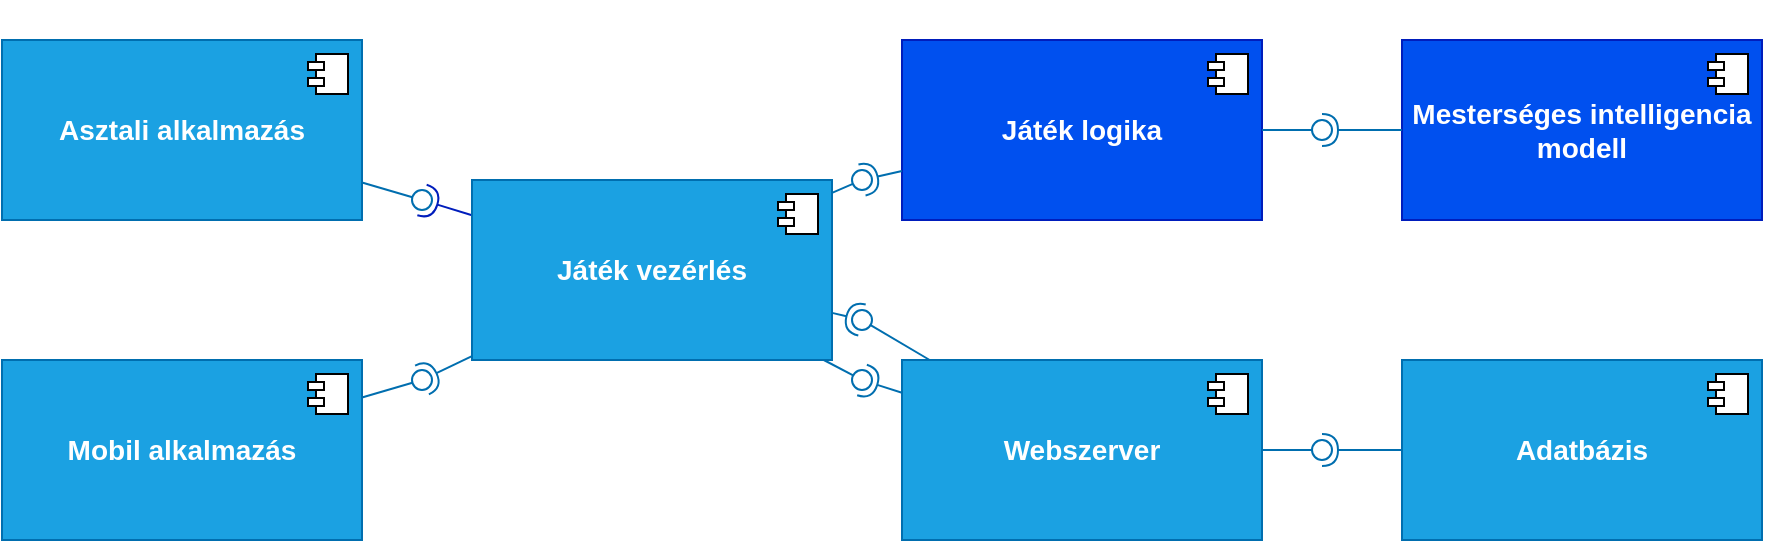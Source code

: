 <mxfile version="27.0.6">
  <diagram name="Page-1" id="Tlm7Z0M-y1s7HU6LuCQs">
    <mxGraphModel dx="1418" dy="786" grid="1" gridSize="10" guides="1" tooltips="1" connect="1" arrows="1" fold="1" page="1" pageScale="1" pageWidth="827" pageHeight="1169" background="none" math="0" shadow="0">
      <root>
        <mxCell id="0" />
        <mxCell id="1" parent="0" />
        <mxCell id="eYvCrWKY8Ww0zXrtpmSG-1" value="&lt;b&gt;&lt;font style=&quot;font-size: 14px;&quot;&gt;Asztali alkalmazás&lt;/font&gt;&lt;/b&gt;" style="html=1;dropTarget=0;whiteSpace=wrap;fillColor=#1ba1e2;fontColor=#ffffff;strokeColor=#006EAF;" parent="1" vertex="1">
          <mxGeometry x="140" y="220" width="180" height="90" as="geometry" />
        </mxCell>
        <mxCell id="eYvCrWKY8Ww0zXrtpmSG-2" value="" style="shape=module;jettyWidth=8;jettyHeight=4;" parent="eYvCrWKY8Ww0zXrtpmSG-1" vertex="1">
          <mxGeometry x="1" width="20" height="20" relative="1" as="geometry">
            <mxPoint x="-27" y="7" as="offset" />
          </mxGeometry>
        </mxCell>
        <mxCell id="eYvCrWKY8Ww0zXrtpmSG-5" value="&lt;b&gt;&lt;font style=&quot;font-size: 14px;&quot;&gt;Mobil alkalmazás&lt;/font&gt;&lt;/b&gt;" style="html=1;dropTarget=0;whiteSpace=wrap;fillColor=#1ba1e2;fontColor=#ffffff;strokeColor=#006EAF;" parent="1" vertex="1">
          <mxGeometry x="140" y="380" width="180" height="90" as="geometry" />
        </mxCell>
        <mxCell id="eYvCrWKY8Ww0zXrtpmSG-6" value="" style="shape=module;jettyWidth=8;jettyHeight=4;" parent="eYvCrWKY8Ww0zXrtpmSG-5" vertex="1">
          <mxGeometry x="1" width="20" height="20" relative="1" as="geometry">
            <mxPoint x="-27" y="7" as="offset" />
          </mxGeometry>
        </mxCell>
        <mxCell id="eYvCrWKY8Ww0zXrtpmSG-7" value="&lt;b&gt;&lt;font style=&quot;font-size: 14px;&quot;&gt;Webszerver&lt;/font&gt;&lt;/b&gt;" style="html=1;dropTarget=0;whiteSpace=wrap;fillColor=#1ba1e2;fontColor=#ffffff;strokeColor=#006EAF;" parent="1" vertex="1">
          <mxGeometry x="590" y="380" width="180" height="90" as="geometry" />
        </mxCell>
        <mxCell id="eYvCrWKY8Ww0zXrtpmSG-8" value="" style="shape=module;jettyWidth=8;jettyHeight=4;" parent="eYvCrWKY8Ww0zXrtpmSG-7" vertex="1">
          <mxGeometry x="1" width="20" height="20" relative="1" as="geometry">
            <mxPoint x="-27" y="7" as="offset" />
          </mxGeometry>
        </mxCell>
        <mxCell id="eYvCrWKY8Ww0zXrtpmSG-9" value="&lt;b&gt;&lt;font style=&quot;font-size: 14px;&quot;&gt;Mesterséges intelligencia&lt;/font&gt;&lt;/b&gt;&lt;div&gt;&lt;b&gt;&lt;font style=&quot;font-size: 14px;&quot;&gt;modell&lt;/font&gt;&lt;/b&gt;&lt;/div&gt;" style="html=1;dropTarget=0;whiteSpace=wrap;fillColor=#0050ef;fontColor=#ffffff;strokeColor=#001DBC;" parent="1" vertex="1">
          <mxGeometry x="840" y="220" width="180" height="90" as="geometry" />
        </mxCell>
        <mxCell id="eYvCrWKY8Ww0zXrtpmSG-10" value="" style="shape=module;jettyWidth=8;jettyHeight=4;" parent="eYvCrWKY8Ww0zXrtpmSG-9" vertex="1">
          <mxGeometry x="1" width="20" height="20" relative="1" as="geometry">
            <mxPoint x="-27" y="7" as="offset" />
          </mxGeometry>
        </mxCell>
        <mxCell id="eYvCrWKY8Ww0zXrtpmSG-11" value="&lt;b&gt;&lt;font style=&quot;font-size: 14px;&quot;&gt;Játék logika&lt;/font&gt;&lt;/b&gt;" style="html=1;dropTarget=0;whiteSpace=wrap;fillColor=#0050ef;fontColor=#ffffff;strokeColor=#001DBC;" parent="1" vertex="1">
          <mxGeometry x="590" y="220" width="180" height="90" as="geometry" />
        </mxCell>
        <mxCell id="eYvCrWKY8Ww0zXrtpmSG-12" value="" style="shape=module;jettyWidth=8;jettyHeight=4;" parent="eYvCrWKY8Ww0zXrtpmSG-11" vertex="1">
          <mxGeometry x="1" width="20" height="20" relative="1" as="geometry">
            <mxPoint x="-27" y="7" as="offset" />
          </mxGeometry>
        </mxCell>
        <mxCell id="eYvCrWKY8Ww0zXrtpmSG-13" value="" style="rounded=0;orthogonalLoop=1;jettySize=auto;html=1;endArrow=halfCircle;endFill=0;endSize=6;strokeWidth=1;sketch=0;fillColor=#1ba1e2;strokeColor=#006EAF;" parent="1" source="eYvCrWKY8Ww0zXrtpmSG-7" edge="1">
          <mxGeometry relative="1" as="geometry">
            <mxPoint x="580" y="405" as="sourcePoint" />
            <mxPoint x="570" y="390" as="targetPoint" />
          </mxGeometry>
        </mxCell>
        <mxCell id="eYvCrWKY8Ww0zXrtpmSG-14" value="" style="rounded=0;orthogonalLoop=1;jettySize=auto;html=1;endArrow=oval;endFill=0;sketch=0;sourcePerimeterSpacing=0;targetPerimeterSpacing=0;endSize=10;fillColor=#1ba1e2;strokeColor=#006EAF;" parent="1" source="usgI6QfZhJe9FUevODh1-1" edge="1">
          <mxGeometry relative="1" as="geometry">
            <mxPoint x="540" y="405" as="sourcePoint" />
            <mxPoint x="570" y="390" as="targetPoint" />
          </mxGeometry>
        </mxCell>
        <mxCell id="eYvCrWKY8Ww0zXrtpmSG-15" value="" style="ellipse;whiteSpace=wrap;html=1;align=center;aspect=fixed;fillColor=none;strokeColor=none;resizable=0;perimeter=centerPerimeter;rotatable=0;allowArrows=0;points=[];outlineConnect=1;" parent="1" vertex="1">
          <mxGeometry x="555" y="400" width="10" height="10" as="geometry" />
        </mxCell>
        <mxCell id="eYvCrWKY8Ww0zXrtpmSG-16" value="" style="rounded=0;orthogonalLoop=1;jettySize=auto;html=1;endArrow=halfCircle;endFill=0;endSize=6;strokeWidth=1;sketch=0;fillColor=#1ba1e2;strokeColor=#006EAF;" parent="1" source="usgI6QfZhJe9FUevODh1-1" edge="1">
          <mxGeometry relative="1" as="geometry">
            <mxPoint x="580" y="405" as="sourcePoint" />
            <mxPoint x="570" y="360" as="targetPoint" />
            <Array as="points" />
          </mxGeometry>
        </mxCell>
        <mxCell id="eYvCrWKY8Ww0zXrtpmSG-17" value="" style="rounded=0;orthogonalLoop=1;jettySize=auto;html=1;endArrow=oval;endFill=0;sketch=0;sourcePerimeterSpacing=0;targetPerimeterSpacing=0;endSize=10;fillColor=#1ba1e2;strokeColor=#006EAF;" parent="1" source="eYvCrWKY8Ww0zXrtpmSG-7" edge="1">
          <mxGeometry relative="1" as="geometry">
            <mxPoint x="390" y="340" as="sourcePoint" />
            <mxPoint x="570" y="360" as="targetPoint" />
          </mxGeometry>
        </mxCell>
        <mxCell id="eYvCrWKY8Ww0zXrtpmSG-18" value="" style="ellipse;whiteSpace=wrap;html=1;align=center;aspect=fixed;fillColor=none;strokeColor=none;resizable=0;perimeter=centerPerimeter;rotatable=0;allowArrows=0;points=[];outlineConnect=1;" parent="1" vertex="1">
          <mxGeometry x="555" y="400" width="10" height="10" as="geometry" />
        </mxCell>
        <mxCell id="eYvCrWKY8Ww0zXrtpmSG-19" value="" style="rounded=0;orthogonalLoop=1;jettySize=auto;html=1;endArrow=halfCircle;endFill=0;endSize=6;strokeWidth=1;sketch=0;fillColor=#0050ef;strokeColor=#001DBC;" parent="1" source="usgI6QfZhJe9FUevODh1-1" edge="1">
          <mxGeometry relative="1" as="geometry">
            <mxPoint x="580" y="405" as="sourcePoint" />
            <mxPoint x="350" y="300" as="targetPoint" />
          </mxGeometry>
        </mxCell>
        <mxCell id="eYvCrWKY8Ww0zXrtpmSG-20" value="" style="rounded=0;orthogonalLoop=1;jettySize=auto;html=1;endArrow=oval;endFill=0;sketch=0;sourcePerimeterSpacing=0;targetPerimeterSpacing=0;endSize=10;fillColor=#1ba1e2;strokeColor=#006EAF;" parent="1" source="eYvCrWKY8Ww0zXrtpmSG-1" edge="1">
          <mxGeometry relative="1" as="geometry">
            <mxPoint x="540" y="405" as="sourcePoint" />
            <mxPoint x="350" y="300" as="targetPoint" />
          </mxGeometry>
        </mxCell>
        <mxCell id="eYvCrWKY8Ww0zXrtpmSG-21" value="" style="ellipse;whiteSpace=wrap;html=1;align=center;aspect=fixed;fillColor=none;strokeColor=none;resizable=0;perimeter=centerPerimeter;rotatable=0;allowArrows=0;points=[];outlineConnect=1;" parent="1" vertex="1">
          <mxGeometry x="555" y="400" width="10" height="10" as="geometry" />
        </mxCell>
        <mxCell id="eYvCrWKY8Ww0zXrtpmSG-22" value="" style="rounded=0;orthogonalLoop=1;jettySize=auto;html=1;endArrow=halfCircle;endFill=0;endSize=6;strokeWidth=1;sketch=0;fillColor=#1ba1e2;strokeColor=#006EAF;" parent="1" source="eYvCrWKY8Ww0zXrtpmSG-9" edge="1">
          <mxGeometry relative="1" as="geometry">
            <mxPoint x="580" y="305" as="sourcePoint" />
            <mxPoint x="800" y="265" as="targetPoint" />
          </mxGeometry>
        </mxCell>
        <mxCell id="eYvCrWKY8Ww0zXrtpmSG-23" value="" style="rounded=0;orthogonalLoop=1;jettySize=auto;html=1;endArrow=oval;endFill=0;sketch=0;sourcePerimeterSpacing=0;targetPerimeterSpacing=0;endSize=10;fillColor=#1ba1e2;strokeColor=#006EAF;" parent="1" source="eYvCrWKY8Ww0zXrtpmSG-11" edge="1">
          <mxGeometry relative="1" as="geometry">
            <mxPoint x="540" y="305" as="sourcePoint" />
            <mxPoint x="800" y="265" as="targetPoint" />
          </mxGeometry>
        </mxCell>
        <mxCell id="eYvCrWKY8Ww0zXrtpmSG-24" value="" style="ellipse;whiteSpace=wrap;html=1;align=center;aspect=fixed;fillColor=none;strokeColor=none;resizable=0;perimeter=centerPerimeter;rotatable=0;allowArrows=0;points=[];outlineConnect=1;" parent="1" vertex="1">
          <mxGeometry x="555" y="300" width="10" height="10" as="geometry" />
        </mxCell>
        <mxCell id="eYvCrWKY8Ww0zXrtpmSG-25" value="" style="rounded=0;orthogonalLoop=1;jettySize=auto;html=1;endArrow=halfCircle;endFill=0;endSize=6;strokeWidth=1;sketch=0;fillColor=#1ba1e2;strokeColor=#006EAF;" parent="1" source="eYvCrWKY8Ww0zXrtpmSG-11" edge="1">
          <mxGeometry relative="1" as="geometry">
            <mxPoint x="580" y="205" as="sourcePoint" />
            <mxPoint x="570" y="290" as="targetPoint" />
          </mxGeometry>
        </mxCell>
        <mxCell id="eYvCrWKY8Ww0zXrtpmSG-26" value="" style="rounded=0;orthogonalLoop=1;jettySize=auto;html=1;endArrow=oval;endFill=0;sketch=0;sourcePerimeterSpacing=0;targetPerimeterSpacing=0;endSize=10;fillColor=#1ba1e2;strokeColor=#006EAF;" parent="1" source="usgI6QfZhJe9FUevODh1-1" edge="1">
          <mxGeometry relative="1" as="geometry">
            <mxPoint x="540" y="205" as="sourcePoint" />
            <mxPoint x="570" y="290" as="targetPoint" />
          </mxGeometry>
        </mxCell>
        <mxCell id="eYvCrWKY8Ww0zXrtpmSG-27" value="" style="ellipse;whiteSpace=wrap;html=1;align=center;aspect=fixed;fillColor=none;strokeColor=none;resizable=0;perimeter=centerPerimeter;rotatable=0;allowArrows=0;points=[];outlineConnect=1;" parent="1" vertex="1">
          <mxGeometry x="555" y="200" width="10" height="10" as="geometry" />
        </mxCell>
        <mxCell id="eYvCrWKY8Ww0zXrtpmSG-28" value="" style="rounded=0;orthogonalLoop=1;jettySize=auto;html=1;endArrow=halfCircle;endFill=0;endSize=6;strokeWidth=1;sketch=0;fillColor=#1ba1e2;strokeColor=#006EAF;" parent="1" source="usgI6QfZhJe9FUevODh1-1" edge="1">
          <mxGeometry relative="1" as="geometry">
            <mxPoint x="580" y="205" as="sourcePoint" />
            <mxPoint x="350" y="390" as="targetPoint" />
          </mxGeometry>
        </mxCell>
        <mxCell id="eYvCrWKY8Ww0zXrtpmSG-29" value="" style="rounded=0;orthogonalLoop=1;jettySize=auto;html=1;endArrow=oval;endFill=0;sketch=0;sourcePerimeterSpacing=0;targetPerimeterSpacing=0;endSize=10;fillColor=#1ba1e2;strokeColor=#006EAF;" parent="1" source="eYvCrWKY8Ww0zXrtpmSG-5" edge="1">
          <mxGeometry relative="1" as="geometry">
            <mxPoint x="540" y="205" as="sourcePoint" />
            <mxPoint x="350" y="390" as="targetPoint" />
          </mxGeometry>
        </mxCell>
        <mxCell id="eYvCrWKY8Ww0zXrtpmSG-30" value="" style="ellipse;whiteSpace=wrap;html=1;align=center;aspect=fixed;fillColor=none;strokeColor=none;resizable=0;perimeter=centerPerimeter;rotatable=0;allowArrows=0;points=[];outlineConnect=1;" parent="1" vertex="1">
          <mxGeometry x="555" y="200" width="10" height="10" as="geometry" />
        </mxCell>
        <mxCell id="eYvCrWKY8Ww0zXrtpmSG-31" value="&lt;font style=&quot;font-size: 14px;&quot;&gt;&lt;b&gt;Adatbázis&lt;/b&gt;&lt;/font&gt;" style="html=1;dropTarget=0;whiteSpace=wrap;fillColor=#1ba1e2;fontColor=#ffffff;strokeColor=#006EAF;" parent="1" vertex="1">
          <mxGeometry x="840" y="380" width="180" height="90" as="geometry" />
        </mxCell>
        <mxCell id="eYvCrWKY8Ww0zXrtpmSG-32" value="" style="shape=module;jettyWidth=8;jettyHeight=4;" parent="eYvCrWKY8Ww0zXrtpmSG-31" vertex="1">
          <mxGeometry x="1" width="20" height="20" relative="1" as="geometry">
            <mxPoint x="-27" y="7" as="offset" />
          </mxGeometry>
        </mxCell>
        <mxCell id="eYvCrWKY8Ww0zXrtpmSG-33" value="" style="rounded=0;orthogonalLoop=1;jettySize=auto;html=1;endArrow=halfCircle;endFill=0;endSize=6;strokeWidth=1;sketch=0;fillColor=#1ba1e2;strokeColor=#006EAF;" parent="1" source="eYvCrWKY8Ww0zXrtpmSG-31" edge="1">
          <mxGeometry relative="1" as="geometry">
            <mxPoint x="580" y="405" as="sourcePoint" />
            <mxPoint x="800" y="425" as="targetPoint" />
          </mxGeometry>
        </mxCell>
        <mxCell id="eYvCrWKY8Ww0zXrtpmSG-34" value="" style="rounded=0;orthogonalLoop=1;jettySize=auto;html=1;endArrow=oval;endFill=0;sketch=0;sourcePerimeterSpacing=0;targetPerimeterSpacing=0;endSize=10;fillColor=#1ba1e2;strokeColor=#006EAF;" parent="1" source="eYvCrWKY8Ww0zXrtpmSG-7" edge="1">
          <mxGeometry relative="1" as="geometry">
            <mxPoint x="540" y="405" as="sourcePoint" />
            <mxPoint x="800" y="425" as="targetPoint" />
          </mxGeometry>
        </mxCell>
        <mxCell id="eYvCrWKY8Ww0zXrtpmSG-35" value="" style="ellipse;whiteSpace=wrap;html=1;align=center;aspect=fixed;fillColor=none;strokeColor=none;resizable=0;perimeter=centerPerimeter;rotatable=0;allowArrows=0;points=[];outlineConnect=1;" parent="1" vertex="1">
          <mxGeometry x="555" y="400" width="10" height="10" as="geometry" />
        </mxCell>
        <mxCell id="usgI6QfZhJe9FUevODh1-1" value="&lt;b&gt;&lt;font style=&quot;font-size: 14px;&quot;&gt;Játék vezérlés&lt;/font&gt;&lt;/b&gt;" style="html=1;dropTarget=0;whiteSpace=wrap;fillColor=#1ba1e2;fontColor=#ffffff;strokeColor=#006EAF;" vertex="1" parent="1">
          <mxGeometry x="375" y="290" width="180" height="90" as="geometry" />
        </mxCell>
        <mxCell id="usgI6QfZhJe9FUevODh1-2" value="" style="shape=module;jettyWidth=8;jettyHeight=4;" vertex="1" parent="usgI6QfZhJe9FUevODh1-1">
          <mxGeometry x="1" width="20" height="20" relative="1" as="geometry">
            <mxPoint x="-27" y="7" as="offset" />
          </mxGeometry>
        </mxCell>
      </root>
    </mxGraphModel>
  </diagram>
</mxfile>
